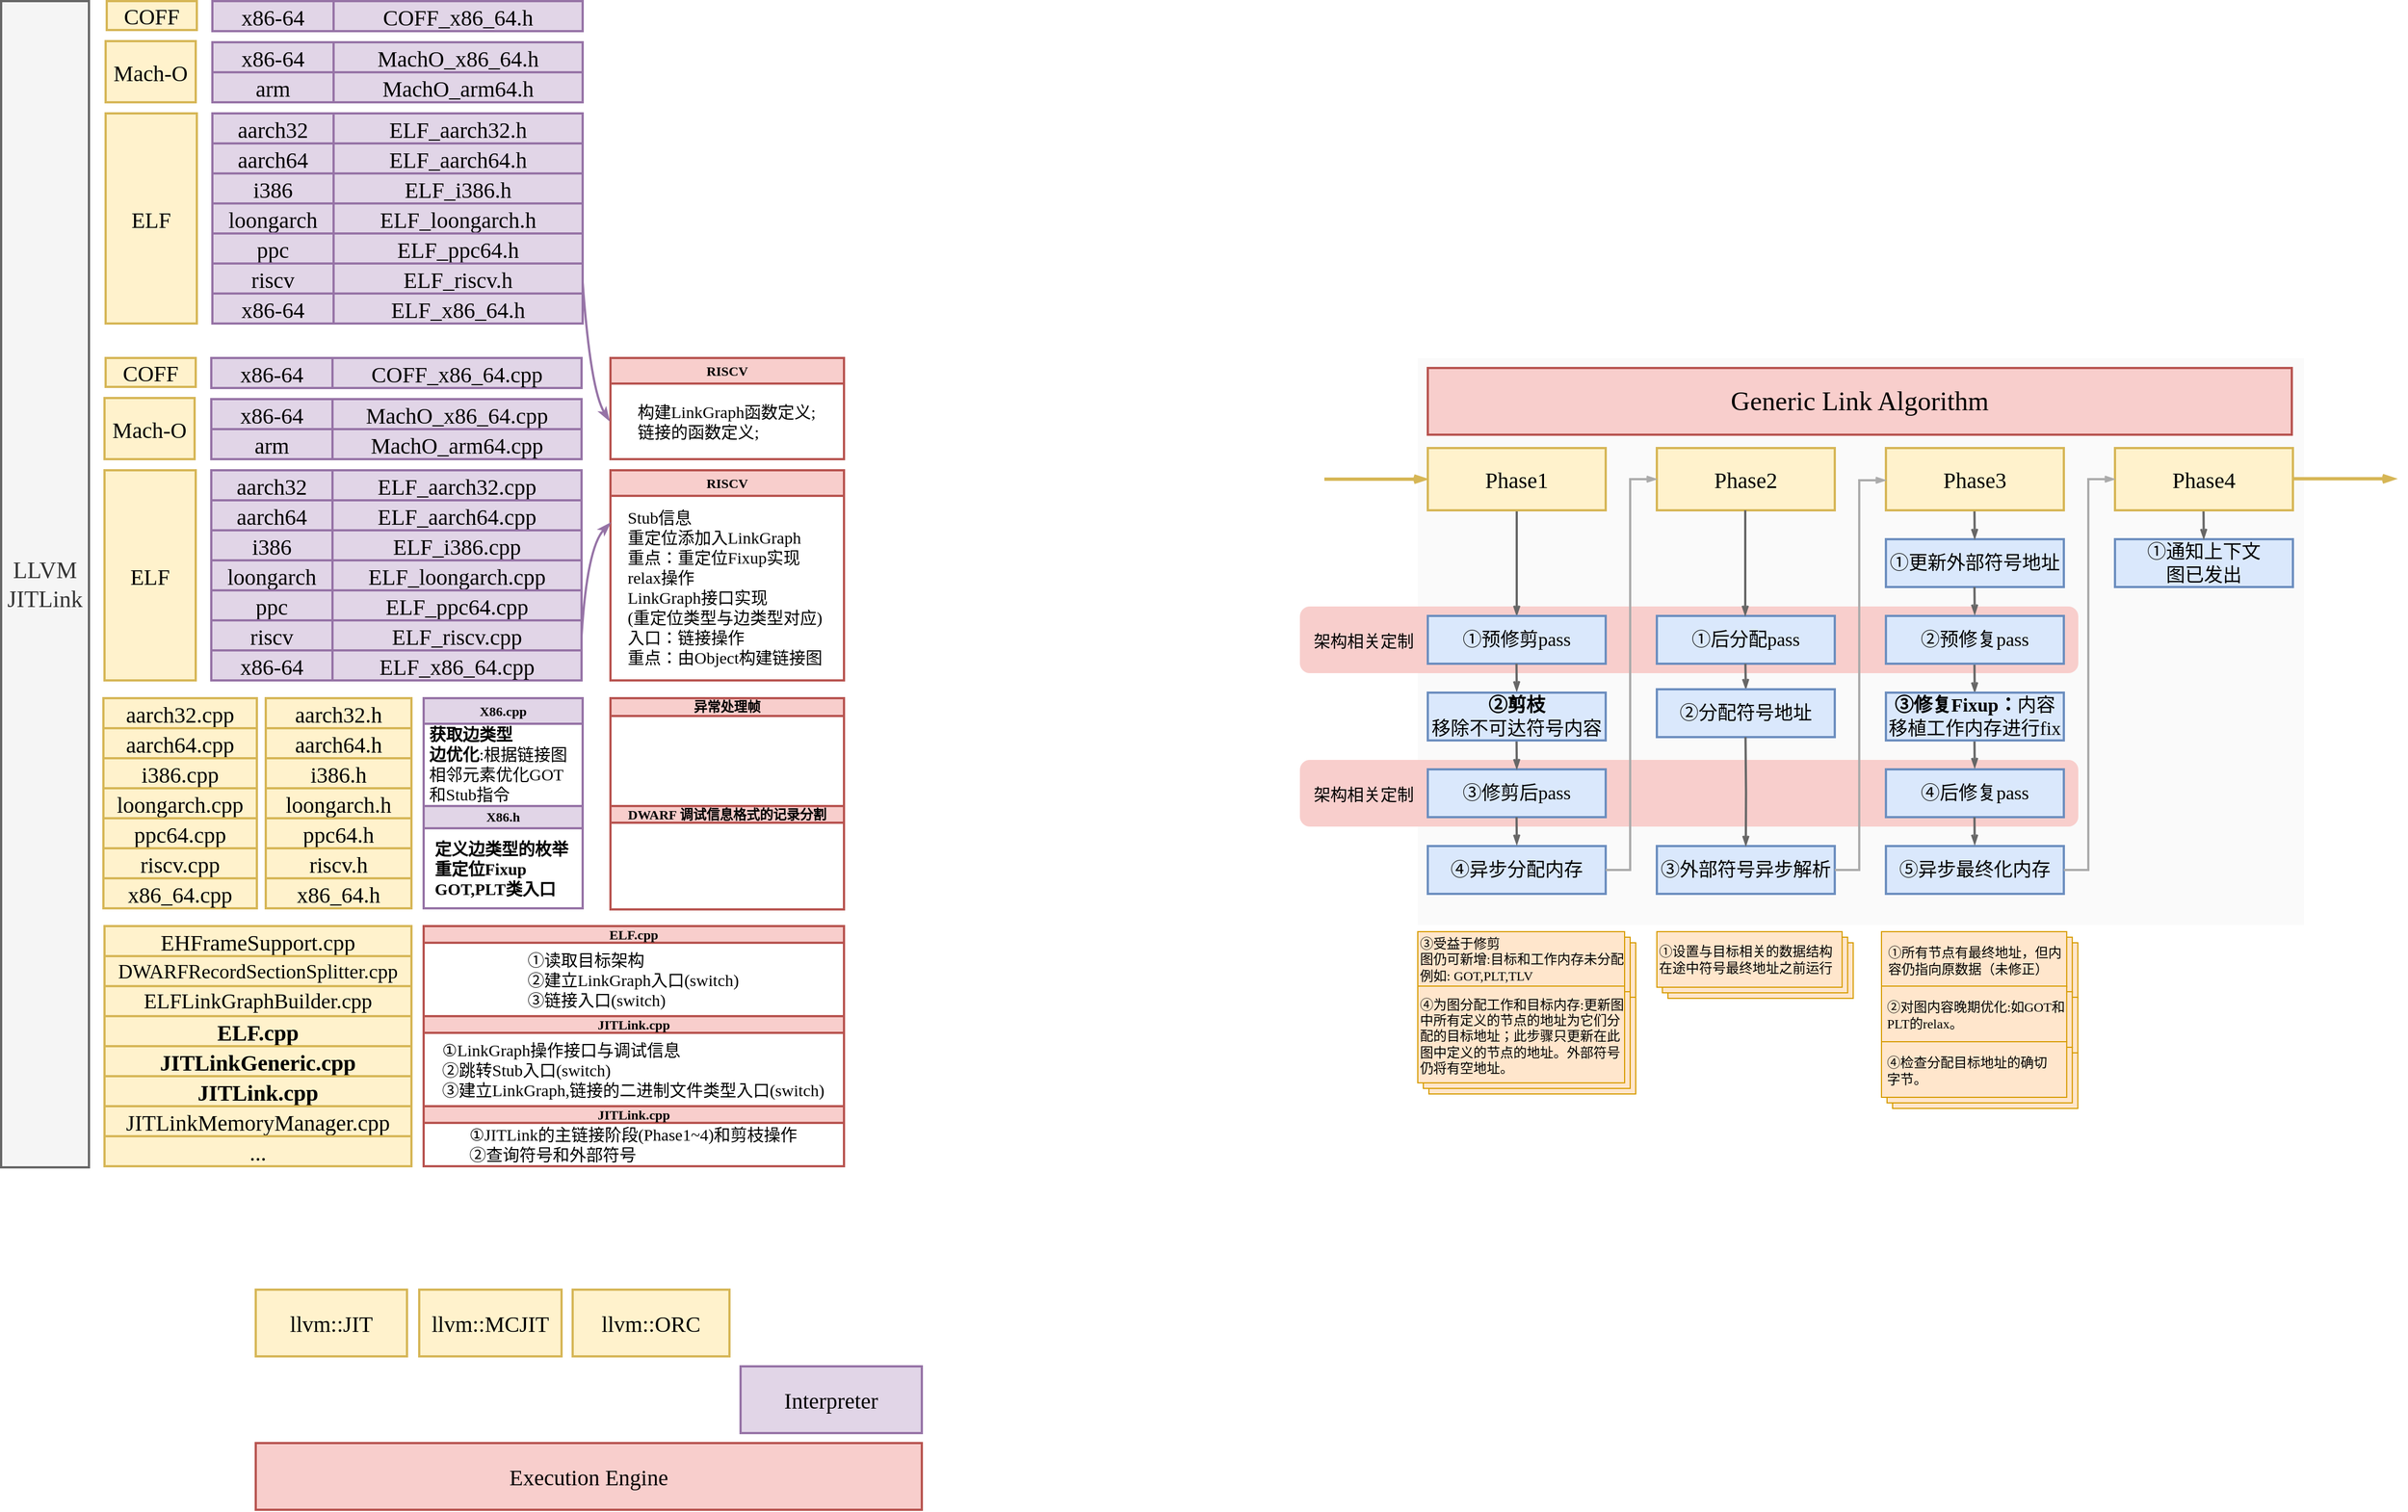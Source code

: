 <mxfile version="22.0.3" type="device">
  <diagram name="第 1 页" id="TAsecxLYuVWEs4iL099d">
    <mxGraphModel dx="3043" dy="2259" grid="0" gridSize="10" guides="1" tooltips="1" connect="1" arrows="1" fold="1" page="0" pageScale="1" pageWidth="827" pageHeight="1169" math="0" shadow="0">
      <root>
        <mxCell id="0" />
        <mxCell id="1" parent="0" />
        <mxCell id="XWInlK-rsa3N5-CSSBgF-51" value="" style="rounded=0;whiteSpace=wrap;html=1;fillColor=#fafafa;fontColor=#333333;strokeColor=none;" vertex="1" parent="1">
          <mxGeometry x="829" y="-253" width="797" height="510" as="geometry" />
        </mxCell>
        <mxCell id="XWInlK-rsa3N5-CSSBgF-46" value="" style="rounded=1;whiteSpace=wrap;html=1;fillColor=#f8cecc;strokeColor=none;" vertex="1" parent="1">
          <mxGeometry x="723" y="108.5" width="700" height="60" as="geometry" />
        </mxCell>
        <mxCell id="XWInlK-rsa3N5-CSSBgF-45" value="" style="rounded=1;whiteSpace=wrap;html=1;fillColor=#f8cecc;strokeColor=none;" vertex="1" parent="1">
          <mxGeometry x="723" y="-29.5" width="700" height="60" as="geometry" />
        </mxCell>
        <mxCell id="LN5xQYH5PHp0VQhUfXdN-1" value="&lt;font style=&quot;font-size: 20px;&quot;&gt;Execution Engine&lt;/font&gt;" style="rounded=0;whiteSpace=wrap;html=1;fillColor=#f8cecc;strokeColor=#b85450;strokeWidth=2;fontFamily=Georgia,简宋;" parent="1" vertex="1">
          <mxGeometry x="-216" y="723" width="599" height="60" as="geometry" />
        </mxCell>
        <mxCell id="LN5xQYH5PHp0VQhUfXdN-4" value="&lt;font style=&quot;font-size: 20px;&quot;&gt;ELF_aarch32.cpp&lt;/font&gt;" style="rounded=0;whiteSpace=wrap;html=1;fillColor=#e1d5e7;strokeColor=#9673a6;strokeWidth=2;fontFamily=Georgia,简宋;" parent="1" vertex="1">
          <mxGeometry x="-147" y="-152" width="224" height="27" as="geometry" />
        </mxCell>
        <mxCell id="LN5xQYH5PHp0VQhUfXdN-5" value="&lt;font style=&quot;font-size: 20px;&quot;&gt;Interpreter&lt;/font&gt;" style="rounded=0;whiteSpace=wrap;html=1;fillColor=#e1d5e7;strokeColor=#9673a6;strokeWidth=2;fontFamily=Georgia,简宋;" parent="1" vertex="1">
          <mxGeometry x="220" y="654" width="163" height="60" as="geometry" />
        </mxCell>
        <mxCell id="LN5xQYH5PHp0VQhUfXdN-6" value="&lt;font style=&quot;font-size: 20px;&quot;&gt;llvm::JIT&lt;/font&gt;" style="rounded=0;whiteSpace=wrap;html=1;fillColor=#fff2cc;strokeColor=#d6b656;strokeWidth=2;fontFamily=Georgia,简宋;" parent="1" vertex="1">
          <mxGeometry x="-216" y="585" width="136" height="60" as="geometry" />
        </mxCell>
        <mxCell id="LN5xQYH5PHp0VQhUfXdN-7" value="&lt;font style=&quot;font-size: 20px;&quot;&gt;llvm::MCJIT&lt;/font&gt;" style="rounded=0;whiteSpace=wrap;html=1;fillColor=#fff2cc;strokeColor=#d6b656;strokeWidth=2;fontFamily=Georgia,简宋;" parent="1" vertex="1">
          <mxGeometry x="-69" y="585" width="128" height="60" as="geometry" />
        </mxCell>
        <mxCell id="LN5xQYH5PHp0VQhUfXdN-8" value="&lt;font style=&quot;font-size: 20px;&quot;&gt;llvm::ORC&lt;/font&gt;" style="rounded=0;whiteSpace=wrap;html=1;fillColor=#fff2cc;strokeColor=#d6b656;strokeWidth=2;fontFamily=Georgia,简宋;" parent="1" vertex="1">
          <mxGeometry x="69" y="585" width="141" height="60" as="geometry" />
        </mxCell>
        <mxCell id="LN5xQYH5PHp0VQhUfXdN-11" value="&lt;font style=&quot;font-size: 21px;&quot;&gt;LLVM JITLink&lt;br style=&quot;font-size: 21px;&quot;&gt;&lt;/font&gt;" style="rounded=0;whiteSpace=wrap;html=1;fillColor=#f5f5f5;strokeColor=#666666;strokeWidth=2;fontColor=#333333;fontSize=21;horizontal=1;fontFamily=Georgia,简宋;" parent="1" vertex="1">
          <mxGeometry x="-445" y="-574" width="79" height="1049" as="geometry" />
        </mxCell>
        <mxCell id="LN5xQYH5PHp0VQhUfXdN-13" value="&lt;font style=&quot;font-size: 20px;&quot;&gt;COFF&lt;/font&gt;" style="rounded=0;whiteSpace=wrap;html=1;fillColor=#fff2cc;strokeColor=#d6b656;strokeWidth=2;fontFamily=Georgia,简宋;" parent="1" vertex="1">
          <mxGeometry x="-351" y="-253" width="81" height="26" as="geometry" />
        </mxCell>
        <mxCell id="LN5xQYH5PHp0VQhUfXdN-14" value="&lt;font style=&quot;font-size: 20px;&quot;&gt;Mach-O&lt;/font&gt;" style="rounded=0;whiteSpace=wrap;html=1;fillColor=#fff2cc;strokeColor=#d6b656;strokeWidth=2;fontFamily=Georgia,简宋;" parent="1" vertex="1">
          <mxGeometry x="-352" y="-217" width="81" height="55" as="geometry" />
        </mxCell>
        <mxCell id="LN5xQYH5PHp0VQhUfXdN-15" value="&lt;font style=&quot;font-size: 20px;&quot;&gt;ELF&lt;/font&gt;" style="rounded=0;whiteSpace=wrap;html=1;fillColor=#fff2cc;strokeColor=#d6b656;strokeWidth=2;fontFamily=Georgia,简宋;" parent="1" vertex="1">
          <mxGeometry x="-352" y="-152" width="82" height="189" as="geometry" />
        </mxCell>
        <mxCell id="LN5xQYH5PHp0VQhUfXdN-16" value="&lt;font style=&quot;font-size: 20px;&quot;&gt;aarch32&lt;/font&gt;" style="rounded=0;whiteSpace=wrap;html=1;fillColor=#e1d5e7;strokeColor=#9673a6;strokeWidth=2;fontFamily=Georgia,简宋;" parent="1" vertex="1">
          <mxGeometry x="-256" y="-152" width="109" height="27" as="geometry" />
        </mxCell>
        <mxCell id="LN5xQYH5PHp0VQhUfXdN-17" value="&lt;font style=&quot;font-size: 20px;&quot;&gt;aarch64&lt;/font&gt;" style="rounded=0;whiteSpace=wrap;html=1;fillColor=#e1d5e7;strokeColor=#9673a6;strokeWidth=2;fontFamily=Georgia,简宋;" parent="1" vertex="1">
          <mxGeometry x="-256" y="-125" width="109" height="27" as="geometry" />
        </mxCell>
        <mxCell id="LN5xQYH5PHp0VQhUfXdN-18" value="&lt;font style=&quot;font-size: 20px;&quot;&gt;i386&lt;/font&gt;" style="rounded=0;whiteSpace=wrap;html=1;fillColor=#e1d5e7;strokeColor=#9673a6;strokeWidth=2;fontFamily=Georgia,简宋;" parent="1" vertex="1">
          <mxGeometry x="-256" y="-98" width="109" height="27" as="geometry" />
        </mxCell>
        <mxCell id="LN5xQYH5PHp0VQhUfXdN-19" value="&lt;font style=&quot;font-size: 20px;&quot;&gt;loongarch&lt;/font&gt;" style="rounded=0;whiteSpace=wrap;html=1;fillColor=#e1d5e7;strokeColor=#9673a6;strokeWidth=2;fontFamily=Georgia,简宋;" parent="1" vertex="1">
          <mxGeometry x="-256" y="-71" width="109" height="27" as="geometry" />
        </mxCell>
        <mxCell id="LN5xQYH5PHp0VQhUfXdN-20" value="&lt;font style=&quot;font-size: 20px;&quot;&gt;ppc&lt;/font&gt;" style="rounded=0;whiteSpace=wrap;html=1;fillColor=#e1d5e7;strokeColor=#9673a6;strokeWidth=2;fontFamily=Georgia,简宋;" parent="1" vertex="1">
          <mxGeometry x="-256" y="-44" width="109" height="27" as="geometry" />
        </mxCell>
        <mxCell id="LN5xQYH5PHp0VQhUfXdN-21" value="&lt;font style=&quot;font-size: 20px;&quot;&gt;riscv&lt;/font&gt;" style="rounded=0;whiteSpace=wrap;html=1;fillColor=#e1d5e7;strokeColor=#9673a6;strokeWidth=2;fontFamily=Georgia,简宋;" parent="1" vertex="1">
          <mxGeometry x="-256" y="-17" width="109" height="27" as="geometry" />
        </mxCell>
        <mxCell id="LN5xQYH5PHp0VQhUfXdN-22" value="&lt;font style=&quot;font-size: 20px;&quot;&gt;x86-64&lt;/font&gt;" style="rounded=0;whiteSpace=wrap;html=1;fillColor=#e1d5e7;strokeColor=#9673a6;strokeWidth=2;fontFamily=Georgia,简宋;" parent="1" vertex="1">
          <mxGeometry x="-256" y="10" width="109" height="27" as="geometry" />
        </mxCell>
        <mxCell id="LN5xQYH5PHp0VQhUfXdN-24" value="&lt;font style=&quot;font-size: 20px;&quot;&gt;x86-64&lt;/font&gt;" style="rounded=0;whiteSpace=wrap;html=1;fillColor=#e1d5e7;strokeColor=#9673a6;strokeWidth=2;fontFamily=Georgia,简宋;" parent="1" vertex="1">
          <mxGeometry x="-256" y="-253" width="109" height="27" as="geometry" />
        </mxCell>
        <mxCell id="LN5xQYH5PHp0VQhUfXdN-25" value="&lt;font style=&quot;font-size: 20px;&quot;&gt;x86-64&lt;/font&gt;" style="rounded=0;whiteSpace=wrap;html=1;fillColor=#e1d5e7;strokeColor=#9673a6;strokeWidth=2;fontFamily=Georgia,简宋;" parent="1" vertex="1">
          <mxGeometry x="-256" y="-216" width="109" height="27" as="geometry" />
        </mxCell>
        <mxCell id="LN5xQYH5PHp0VQhUfXdN-26" value="&lt;font style=&quot;font-size: 20px;&quot;&gt;arm&lt;/font&gt;" style="rounded=0;whiteSpace=wrap;html=1;fillColor=#e1d5e7;strokeColor=#9673a6;strokeWidth=2;fontFamily=Georgia,简宋;" parent="1" vertex="1">
          <mxGeometry x="-256" y="-189" width="109" height="27" as="geometry" />
        </mxCell>
        <mxCell id="LN5xQYH5PHp0VQhUfXdN-27" value="&lt;font style=&quot;font-size: 20px;&quot;&gt;ELF_aarch64.cpp&lt;/font&gt;" style="rounded=0;whiteSpace=wrap;html=1;fillColor=#e1d5e7;strokeColor=#9673a6;strokeWidth=2;fontFamily=Georgia,简宋;" parent="1" vertex="1">
          <mxGeometry x="-147" y="-125" width="224" height="27" as="geometry" />
        </mxCell>
        <mxCell id="LN5xQYH5PHp0VQhUfXdN-28" value="&lt;font style=&quot;font-size: 20px;&quot;&gt;ELF_i386.cpp&lt;/font&gt;" style="rounded=0;whiteSpace=wrap;html=1;fillColor=#e1d5e7;strokeColor=#9673a6;strokeWidth=2;fontFamily=Georgia,简宋;" parent="1" vertex="1">
          <mxGeometry x="-147" y="-98" width="224" height="27" as="geometry" />
        </mxCell>
        <mxCell id="LN5xQYH5PHp0VQhUfXdN-29" value="&lt;font style=&quot;font-size: 20px;&quot;&gt;ELF_loongarch.cpp&lt;/font&gt;" style="rounded=0;whiteSpace=wrap;html=1;fillColor=#e1d5e7;strokeColor=#9673a6;strokeWidth=2;fontFamily=Georgia,简宋;" parent="1" vertex="1">
          <mxGeometry x="-147" y="-71" width="224" height="27" as="geometry" />
        </mxCell>
        <mxCell id="LN5xQYH5PHp0VQhUfXdN-30" value="&lt;font style=&quot;font-size: 20px;&quot;&gt;ELF_ppc64.cpp&lt;/font&gt;" style="rounded=0;whiteSpace=wrap;html=1;fillColor=#e1d5e7;strokeColor=#9673a6;strokeWidth=2;fontFamily=Georgia,简宋;" parent="1" vertex="1">
          <mxGeometry x="-147" y="-44" width="224" height="27" as="geometry" />
        </mxCell>
        <mxCell id="LN5xQYH5PHp0VQhUfXdN-31" value="&lt;font style=&quot;font-size: 20px;&quot;&gt;ELF_riscv.cpp&lt;/font&gt;" style="rounded=0;whiteSpace=wrap;html=1;fillColor=#e1d5e7;strokeColor=#9673a6;strokeWidth=2;fontFamily=Georgia,简宋;" parent="1" vertex="1">
          <mxGeometry x="-147" y="-17" width="224" height="27" as="geometry" />
        </mxCell>
        <mxCell id="LN5xQYH5PHp0VQhUfXdN-32" value="&lt;font style=&quot;font-size: 20px;&quot;&gt;ELF_x86_64.cpp&lt;/font&gt;" style="rounded=0;whiteSpace=wrap;html=1;fillColor=#e1d5e7;strokeColor=#9673a6;strokeWidth=2;fontFamily=Georgia,简宋;" parent="1" vertex="1">
          <mxGeometry x="-147" y="10" width="224" height="27" as="geometry" />
        </mxCell>
        <mxCell id="LN5xQYH5PHp0VQhUfXdN-38" value="RISCV" style="swimlane;whiteSpace=wrap;html=1;strokeWidth=2;fillColor=#f8cecc;strokeColor=#b85450;fontFamily=Georgia,简宋;" parent="1" vertex="1">
          <mxGeometry x="103" y="-152" width="210" height="189" as="geometry" />
        </mxCell>
        <mxCell id="LN5xQYH5PHp0VQhUfXdN-41" value="&lt;div style=&quot;text-align: left; font-size: 15px;&quot;&gt;&lt;span style=&quot;background-color: initial;&quot;&gt;&lt;font style=&quot;font-size: 15px;&quot;&gt;Stub信息&lt;/font&gt;&lt;/span&gt;&lt;/div&gt;&lt;div style=&quot;text-align: left; font-size: 15px;&quot;&gt;&lt;span style=&quot;background-color: initial;&quot;&gt;&lt;font style=&quot;font-size: 15px;&quot;&gt;重定位添加入LinkGraph&lt;/font&gt;&lt;/span&gt;&lt;/div&gt;&lt;div style=&quot;text-align: left; font-size: 15px;&quot;&gt;&lt;span style=&quot;background-color: initial;&quot;&gt;&lt;font style=&quot;font-size: 15px;&quot;&gt;重点：重定位Fixup实现&lt;/font&gt;&lt;/span&gt;&lt;/div&gt;&lt;div style=&quot;text-align: left; font-size: 15px;&quot;&gt;&lt;span style=&quot;background-color: initial;&quot;&gt;&lt;font style=&quot;font-size: 15px;&quot;&gt;relax操作&lt;/font&gt;&lt;/span&gt;&lt;/div&gt;&lt;div style=&quot;text-align: left; font-size: 15px;&quot;&gt;&lt;span style=&quot;background-color: initial;&quot;&gt;&lt;font style=&quot;font-size: 15px;&quot;&gt;LinkGraph接口实现&lt;/font&gt;&lt;/span&gt;&lt;/div&gt;&lt;div style=&quot;text-align: left; font-size: 15px;&quot;&gt;&lt;span style=&quot;background-color: initial;&quot;&gt;&lt;font style=&quot;font-size: 15px;&quot;&gt;(重定位类型与边类型对应)&lt;/font&gt;&lt;/span&gt;&lt;/div&gt;&lt;div style=&quot;text-align: left; font-size: 15px;&quot;&gt;&lt;span style=&quot;background-color: initial;&quot;&gt;&lt;font style=&quot;font-size: 15px;&quot;&gt;入口：链接操作&lt;/font&gt;&lt;/span&gt;&lt;/div&gt;&lt;div style=&quot;text-align: left; font-size: 15px;&quot;&gt;&lt;span style=&quot;background-color: initial;&quot;&gt;&lt;font style=&quot;font-size: 15px;&quot;&gt;重点：由Object构建链接图&lt;/font&gt;&lt;/span&gt;&lt;/div&gt;" style="rounded=0;whiteSpace=wrap;html=1;fillColor=none;strokeColor=none;strokeWidth=2;fontFamily=Georgia,简宋;" parent="LN5xQYH5PHp0VQhUfXdN-38" vertex="1">
          <mxGeometry x="-4" y="23" width="214" height="163" as="geometry" />
        </mxCell>
        <mxCell id="LN5xQYH5PHp0VQhUfXdN-39" value="" style="curved=1;endArrow=classicThin;html=1;rounded=0;entryX=0;entryY=0.25;entryDx=0;entryDy=0;strokeWidth=2;endFill=1;fillColor=#e1d5e7;strokeColor=#9673a6;fontFamily=Georgia,简宋;" parent="1" target="LN5xQYH5PHp0VQhUfXdN-38" edge="1">
          <mxGeometry width="50" height="50" relative="1" as="geometry">
            <mxPoint x="77" y="-3" as="sourcePoint" />
            <mxPoint x="127" y="-53" as="targetPoint" />
            <Array as="points">
              <mxPoint x="82" y="-83" />
            </Array>
          </mxGeometry>
        </mxCell>
        <mxCell id="LN5xQYH5PHp0VQhUfXdN-43" value="&lt;font&gt;&lt;span style=&quot;font-size: 20px;&quot;&gt;aarch32.cpp&lt;/span&gt;&lt;/font&gt;" style="rounded=0;whiteSpace=wrap;html=1;fillColor=#fff2cc;strokeColor=#d6b656;strokeWidth=2;fontFamily=Georgia,简宋;" parent="1" vertex="1">
          <mxGeometry x="-353" y="53" width="138" height="27" as="geometry" />
        </mxCell>
        <mxCell id="LN5xQYH5PHp0VQhUfXdN-44" value="&lt;font&gt;&lt;span style=&quot;font-size: 20px;&quot;&gt;aarch64.cpp&lt;/span&gt;&lt;/font&gt;" style="rounded=0;whiteSpace=wrap;html=1;fillColor=#fff2cc;strokeColor=#d6b656;strokeWidth=2;fontFamily=Georgia,简宋;" parent="1" vertex="1">
          <mxGeometry x="-353" y="80" width="138" height="27" as="geometry" />
        </mxCell>
        <mxCell id="LN5xQYH5PHp0VQhUfXdN-45" value="&lt;font&gt;&lt;span style=&quot;font-size: 20px;&quot;&gt;i386.cpp&lt;/span&gt;&lt;/font&gt;" style="rounded=0;whiteSpace=wrap;html=1;fillColor=#fff2cc;strokeColor=#d6b656;strokeWidth=2;fontFamily=Georgia,简宋;" parent="1" vertex="1">
          <mxGeometry x="-353" y="107" width="138" height="27" as="geometry" />
        </mxCell>
        <mxCell id="LN5xQYH5PHp0VQhUfXdN-46" value="&lt;font&gt;&lt;span style=&quot;font-size: 20px;&quot;&gt;loongarch.cpp&lt;/span&gt;&lt;/font&gt;" style="rounded=0;whiteSpace=wrap;html=1;fillColor=#fff2cc;strokeColor=#d6b656;strokeWidth=2;fontFamily=Georgia,简宋;" parent="1" vertex="1">
          <mxGeometry x="-353" y="134" width="138" height="27" as="geometry" />
        </mxCell>
        <mxCell id="LN5xQYH5PHp0VQhUfXdN-47" value="&lt;font&gt;&lt;span style=&quot;font-size: 20px;&quot;&gt;ppc64.cpp&lt;/span&gt;&lt;/font&gt;" style="rounded=0;whiteSpace=wrap;html=1;fillColor=#fff2cc;strokeColor=#d6b656;strokeWidth=2;fontFamily=Georgia,简宋;" parent="1" vertex="1">
          <mxGeometry x="-353" y="161" width="138" height="27" as="geometry" />
        </mxCell>
        <mxCell id="LN5xQYH5PHp0VQhUfXdN-48" value="&lt;font&gt;&lt;span style=&quot;font-size: 20px;&quot;&gt;riscv.cpp&lt;/span&gt;&lt;/font&gt;" style="rounded=0;whiteSpace=wrap;html=1;fillColor=#fff2cc;strokeColor=#d6b656;strokeWidth=2;fontFamily=Georgia,简宋;" parent="1" vertex="1">
          <mxGeometry x="-353" y="188" width="138" height="27" as="geometry" />
        </mxCell>
        <mxCell id="LN5xQYH5PHp0VQhUfXdN-49" value="&lt;font&gt;&lt;span style=&quot;font-size: 20px;&quot;&gt;x86_64.cpp&lt;/span&gt;&lt;/font&gt;" style="rounded=0;whiteSpace=wrap;html=1;fillColor=#fff2cc;strokeColor=#d6b656;strokeWidth=2;fontFamily=Georgia,简宋;" parent="1" vertex="1">
          <mxGeometry x="-353" y="215" width="138" height="27" as="geometry" />
        </mxCell>
        <mxCell id="LN5xQYH5PHp0VQhUfXdN-51" value="X86.cpp" style="swimlane;whiteSpace=wrap;html=1;strokeWidth=2;fillColor=#e1d5e7;strokeColor=#9673a6;fontFamily=Georgia,简宋;" parent="1" vertex="1">
          <mxGeometry x="-65" y="53" width="143" height="97" as="geometry" />
        </mxCell>
        <mxCell id="LN5xQYH5PHp0VQhUfXdN-52" value="&lt;div style=&quot;text-align: left; font-size: 15px;&quot;&gt;&lt;font&gt;&lt;b&gt;获取边类型&lt;/b&gt;&lt;/font&gt;&lt;/div&gt;&lt;div style=&quot;text-align: left; font-size: 15px;&quot;&gt;&lt;font&gt;&lt;b&gt;边优化&lt;/b&gt;:根据链接图相邻元素优化GOT和Stub指令&lt;br&gt;&lt;/font&gt;&lt;/div&gt;" style="rounded=0;whiteSpace=wrap;html=1;fillColor=none;strokeColor=none;strokeWidth=2;fontFamily=Georgia,简宋;" parent="LN5xQYH5PHp0VQhUfXdN-51" vertex="1">
          <mxGeometry x="4" y="23" width="136" height="72" as="geometry" />
        </mxCell>
        <mxCell id="LN5xQYH5PHp0VQhUfXdN-54" value="&lt;font&gt;&lt;span style=&quot;font-size: 20px;&quot;&gt;EHFrameSupport.cpp&lt;/span&gt;&lt;/font&gt;" style="rounded=0;whiteSpace=wrap;html=1;fillColor=#fff2cc;strokeColor=#d6b656;strokeWidth=2;fontFamily=Georgia,简宋;" parent="1" vertex="1">
          <mxGeometry x="-352" y="258" width="276" height="27" as="geometry" />
        </mxCell>
        <mxCell id="LN5xQYH5PHp0VQhUfXdN-57" value="&lt;font style=&quot;font-size: 18px;&quot;&gt;DWARFRecordSectionSplitter.cpp&lt;/font&gt;" style="rounded=0;whiteSpace=wrap;html=1;fillColor=#fff2cc;strokeColor=#d6b656;strokeWidth=2;fontFamily=Georgia,简宋;" parent="1" vertex="1">
          <mxGeometry x="-352" y="285" width="276" height="27" as="geometry" />
        </mxCell>
        <mxCell id="LN5xQYH5PHp0VQhUfXdN-58" value="&lt;font style=&quot;font-size: 19px;&quot;&gt;ELFLinkGraphBuilder.cpp&lt;/font&gt;" style="rounded=0;whiteSpace=wrap;html=1;fillColor=#fff2cc;strokeColor=#d6b656;strokeWidth=2;fontFamily=Georgia,简宋;" parent="1" vertex="1">
          <mxGeometry x="-352" y="312" width="276" height="27" as="geometry" />
        </mxCell>
        <mxCell id="LN5xQYH5PHp0VQhUfXdN-59" value="&lt;font&gt;&lt;span style=&quot;font-size: 20px;&quot;&gt;ELF.cpp&lt;/span&gt;&lt;/font&gt;" style="rounded=0;whiteSpace=wrap;html=1;fillColor=#fff2cc;strokeColor=#d6b656;strokeWidth=2;fontStyle=1;fontFamily=Georgia,简宋;" parent="1" vertex="1">
          <mxGeometry x="-352" y="339" width="276" height="27" as="geometry" />
        </mxCell>
        <mxCell id="LN5xQYH5PHp0VQhUfXdN-60" value="&lt;font&gt;&lt;span style=&quot;font-size: 20px;&quot;&gt;JITLinkGeneric.cpp&lt;/span&gt;&lt;/font&gt;" style="rounded=0;whiteSpace=wrap;html=1;fillColor=#fff2cc;strokeColor=#d6b656;strokeWidth=2;fontStyle=1;fontFamily=Georgia,简宋;" parent="1" vertex="1">
          <mxGeometry x="-352" y="366" width="276" height="27" as="geometry" />
        </mxCell>
        <mxCell id="LN5xQYH5PHp0VQhUfXdN-61" value="&lt;font&gt;&lt;span style=&quot;font-size: 20px;&quot;&gt;JITLink.cpp&lt;/span&gt;&lt;/font&gt;" style="rounded=0;whiteSpace=wrap;html=1;fillColor=#fff2cc;strokeColor=#d6b656;strokeWidth=2;fontStyle=1;fontFamily=Georgia,简宋;" parent="1" vertex="1">
          <mxGeometry x="-352" y="393" width="276" height="27" as="geometry" />
        </mxCell>
        <mxCell id="LN5xQYH5PHp0VQhUfXdN-62" value="&lt;font style=&quot;font-size: 20px;&quot;&gt;JITLinkMemoryManager.cpp&lt;/font&gt;" style="rounded=0;whiteSpace=wrap;html=1;fillColor=#fff2cc;strokeColor=#d6b656;strokeWidth=2;fontFamily=Georgia,简宋;" parent="1" vertex="1">
          <mxGeometry x="-352" y="420" width="276" height="27" as="geometry" />
        </mxCell>
        <mxCell id="LN5xQYH5PHp0VQhUfXdN-65" value="&lt;font&gt;&lt;span style=&quot;font-size: 20px;&quot;&gt;...&lt;/span&gt;&lt;/font&gt;" style="rounded=0;whiteSpace=wrap;html=1;fillColor=#fff2cc;strokeColor=#d6b656;strokeWidth=2;fontFamily=Georgia,简宋;" parent="1" vertex="1">
          <mxGeometry x="-352" y="447" width="276" height="27" as="geometry" />
        </mxCell>
        <mxCell id="LN5xQYH5PHp0VQhUfXdN-68" value="异常处理帧" style="swimlane;whiteSpace=wrap;html=1;strokeWidth=2;fillColor=#f8cecc;strokeColor=#b85450;startSize=16;fontFamily=Georgia,简宋;" parent="1" vertex="1">
          <mxGeometry x="103" y="53" width="210" height="97" as="geometry" />
        </mxCell>
        <mxCell id="LN5xQYH5PHp0VQhUfXdN-69" value="&lt;div style=&quot;text-align: left; font-size: 15px;&quot;&gt;&lt;br&gt;&lt;/div&gt;" style="rounded=0;whiteSpace=wrap;html=1;fillColor=none;strokeColor=none;strokeWidth=2;fontFamily=Georgia,简宋;" parent="LN5xQYH5PHp0VQhUfXdN-68" vertex="1">
          <mxGeometry y="23" width="210" height="66" as="geometry" />
        </mxCell>
        <mxCell id="LN5xQYH5PHp0VQhUfXdN-72" value="DWARF 调试信息格式的记录分割" style="swimlane;whiteSpace=wrap;html=1;strokeWidth=2;fillColor=#f8cecc;strokeColor=#b85450;startSize=15;fontFamily=Georgia,简宋;" parent="1" vertex="1">
          <mxGeometry x="103" y="150" width="210" height="93" as="geometry" />
        </mxCell>
        <mxCell id="LN5xQYH5PHp0VQhUfXdN-73" value="&lt;div style=&quot;text-align: left; font-size: 15px;&quot;&gt;&lt;br&gt;&lt;/div&gt;" style="rounded=0;whiteSpace=wrap;html=1;fillColor=none;strokeColor=none;strokeWidth=2;fontFamily=Georgia,简宋;" parent="LN5xQYH5PHp0VQhUfXdN-72" vertex="1">
          <mxGeometry y="15.5" width="210" height="76.5" as="geometry" />
        </mxCell>
        <mxCell id="LN5xQYH5PHp0VQhUfXdN-74" value="&lt;font style=&quot;font-size: 20px;&quot;&gt;COFF_x86_64.cpp&lt;/font&gt;" style="rounded=0;whiteSpace=wrap;html=1;fillColor=#e1d5e7;strokeColor=#9673a6;strokeWidth=2;fontFamily=Georgia,简宋;" parent="1" vertex="1">
          <mxGeometry x="-147" y="-253" width="224" height="27" as="geometry" />
        </mxCell>
        <mxCell id="LN5xQYH5PHp0VQhUfXdN-75" value="&lt;font style=&quot;font-size: 20px;&quot;&gt;MachO_x86_64.cpp&lt;/font&gt;" style="rounded=0;whiteSpace=wrap;html=1;fillColor=#e1d5e7;strokeColor=#9673a6;strokeWidth=2;fontFamily=Georgia,简宋;" parent="1" vertex="1">
          <mxGeometry x="-147" y="-216" width="224" height="27" as="geometry" />
        </mxCell>
        <mxCell id="LN5xQYH5PHp0VQhUfXdN-76" value="&lt;font style=&quot;font-size: 20px;&quot;&gt;MachO_arm64.cpp&lt;/font&gt;" style="rounded=0;whiteSpace=wrap;html=1;fillColor=#e1d5e7;strokeColor=#9673a6;strokeWidth=2;fontFamily=Georgia,简宋;" parent="1" vertex="1">
          <mxGeometry x="-147" y="-189" width="224" height="27" as="geometry" />
        </mxCell>
        <mxCell id="LN5xQYH5PHp0VQhUfXdN-81" value="&lt;font style=&quot;font-size: 20px;&quot;&gt;ELF_aarch32.h&lt;/font&gt;" style="rounded=0;whiteSpace=wrap;html=1;fillColor=#e1d5e7;strokeColor=#9673a6;strokeWidth=2;fontFamily=Georgia,简宋;" parent="1" vertex="1">
          <mxGeometry x="-146" y="-473" width="224" height="27" as="geometry" />
        </mxCell>
        <mxCell id="LN5xQYH5PHp0VQhUfXdN-82" value="&lt;font style=&quot;font-size: 20px;&quot;&gt;COFF&lt;/font&gt;" style="rounded=0;whiteSpace=wrap;html=1;fillColor=#fff2cc;strokeColor=#d6b656;strokeWidth=2;fontFamily=Georgia,简宋;" parent="1" vertex="1">
          <mxGeometry x="-350" y="-574" width="81" height="26" as="geometry" />
        </mxCell>
        <mxCell id="LN5xQYH5PHp0VQhUfXdN-83" value="&lt;font style=&quot;font-size: 20px;&quot;&gt;Mach-O&lt;/font&gt;" style="rounded=0;whiteSpace=wrap;html=1;fillColor=#fff2cc;strokeColor=#d6b656;strokeWidth=2;fontFamily=Georgia,简宋;" parent="1" vertex="1">
          <mxGeometry x="-351" y="-538" width="81" height="55" as="geometry" />
        </mxCell>
        <mxCell id="LN5xQYH5PHp0VQhUfXdN-84" value="&lt;font style=&quot;font-size: 20px;&quot;&gt;ELF&lt;/font&gt;" style="rounded=0;whiteSpace=wrap;html=1;fillColor=#fff2cc;strokeColor=#d6b656;strokeWidth=2;fontFamily=Georgia,简宋;" parent="1" vertex="1">
          <mxGeometry x="-351" y="-473" width="82" height="189" as="geometry" />
        </mxCell>
        <mxCell id="LN5xQYH5PHp0VQhUfXdN-85" value="&lt;font style=&quot;font-size: 20px;&quot;&gt;aarch32&lt;/font&gt;" style="rounded=0;whiteSpace=wrap;html=1;fillColor=#e1d5e7;strokeColor=#9673a6;strokeWidth=2;fontFamily=Georgia,简宋;" parent="1" vertex="1">
          <mxGeometry x="-255" y="-473" width="109" height="27" as="geometry" />
        </mxCell>
        <mxCell id="LN5xQYH5PHp0VQhUfXdN-86" value="&lt;font style=&quot;font-size: 20px;&quot;&gt;aarch64&lt;/font&gt;" style="rounded=0;whiteSpace=wrap;html=1;fillColor=#e1d5e7;strokeColor=#9673a6;strokeWidth=2;fontFamily=Georgia,简宋;" parent="1" vertex="1">
          <mxGeometry x="-255" y="-446" width="109" height="27" as="geometry" />
        </mxCell>
        <mxCell id="LN5xQYH5PHp0VQhUfXdN-87" value="&lt;font style=&quot;font-size: 20px;&quot;&gt;i386&lt;/font&gt;" style="rounded=0;whiteSpace=wrap;html=1;fillColor=#e1d5e7;strokeColor=#9673a6;strokeWidth=2;fontFamily=Georgia,简宋;" parent="1" vertex="1">
          <mxGeometry x="-255" y="-419" width="109" height="27" as="geometry" />
        </mxCell>
        <mxCell id="LN5xQYH5PHp0VQhUfXdN-88" value="&lt;font style=&quot;font-size: 20px;&quot;&gt;loongarch&lt;/font&gt;" style="rounded=0;whiteSpace=wrap;html=1;fillColor=#e1d5e7;strokeColor=#9673a6;strokeWidth=2;fontFamily=Georgia,简宋;" parent="1" vertex="1">
          <mxGeometry x="-255" y="-392" width="109" height="27" as="geometry" />
        </mxCell>
        <mxCell id="LN5xQYH5PHp0VQhUfXdN-89" value="&lt;font style=&quot;font-size: 20px;&quot;&gt;ppc&lt;/font&gt;" style="rounded=0;whiteSpace=wrap;html=1;fillColor=#e1d5e7;strokeColor=#9673a6;strokeWidth=2;fontFamily=Georgia,简宋;" parent="1" vertex="1">
          <mxGeometry x="-255" y="-365" width="109" height="27" as="geometry" />
        </mxCell>
        <mxCell id="LN5xQYH5PHp0VQhUfXdN-90" value="&lt;font style=&quot;font-size: 20px;&quot;&gt;riscv&lt;/font&gt;" style="rounded=0;whiteSpace=wrap;html=1;fillColor=#e1d5e7;strokeColor=#9673a6;strokeWidth=2;fontFamily=Georgia,简宋;" parent="1" vertex="1">
          <mxGeometry x="-255" y="-338" width="109" height="27" as="geometry" />
        </mxCell>
        <mxCell id="LN5xQYH5PHp0VQhUfXdN-91" value="&lt;font style=&quot;font-size: 20px;&quot;&gt;x86-64&lt;/font&gt;" style="rounded=0;whiteSpace=wrap;html=1;fillColor=#e1d5e7;strokeColor=#9673a6;strokeWidth=2;fontFamily=Georgia,简宋;" parent="1" vertex="1">
          <mxGeometry x="-255" y="-311" width="109" height="27" as="geometry" />
        </mxCell>
        <mxCell id="LN5xQYH5PHp0VQhUfXdN-92" value="&lt;font style=&quot;font-size: 20px;&quot;&gt;x86-64&lt;/font&gt;" style="rounded=0;whiteSpace=wrap;html=1;fillColor=#e1d5e7;strokeColor=#9673a6;strokeWidth=2;fontFamily=Georgia,简宋;" parent="1" vertex="1">
          <mxGeometry x="-255" y="-574" width="109" height="27" as="geometry" />
        </mxCell>
        <mxCell id="LN5xQYH5PHp0VQhUfXdN-93" value="&lt;font style=&quot;font-size: 20px;&quot;&gt;x86-64&lt;/font&gt;" style="rounded=0;whiteSpace=wrap;html=1;fillColor=#e1d5e7;strokeColor=#9673a6;strokeWidth=2;fontFamily=Georgia,简宋;" parent="1" vertex="1">
          <mxGeometry x="-255" y="-537" width="109" height="27" as="geometry" />
        </mxCell>
        <mxCell id="LN5xQYH5PHp0VQhUfXdN-94" value="&lt;font style=&quot;font-size: 20px;&quot;&gt;arm&lt;/font&gt;" style="rounded=0;whiteSpace=wrap;html=1;fillColor=#e1d5e7;strokeColor=#9673a6;strokeWidth=2;fontFamily=Georgia,简宋;" parent="1" vertex="1">
          <mxGeometry x="-255" y="-510" width="109" height="27" as="geometry" />
        </mxCell>
        <mxCell id="LN5xQYH5PHp0VQhUfXdN-95" value="&lt;font style=&quot;font-size: 20px;&quot;&gt;ELF_aarch64.h&lt;/font&gt;" style="rounded=0;whiteSpace=wrap;html=1;fillColor=#e1d5e7;strokeColor=#9673a6;strokeWidth=2;fontFamily=Georgia,简宋;" parent="1" vertex="1">
          <mxGeometry x="-146" y="-446" width="224" height="27" as="geometry" />
        </mxCell>
        <mxCell id="LN5xQYH5PHp0VQhUfXdN-96" value="&lt;font style=&quot;font-size: 20px;&quot;&gt;ELF_i386.h&lt;/font&gt;" style="rounded=0;whiteSpace=wrap;html=1;fillColor=#e1d5e7;strokeColor=#9673a6;strokeWidth=2;fontFamily=Georgia,简宋;" parent="1" vertex="1">
          <mxGeometry x="-146" y="-419" width="224" height="27" as="geometry" />
        </mxCell>
        <mxCell id="LN5xQYH5PHp0VQhUfXdN-97" value="&lt;font style=&quot;font-size: 20px;&quot;&gt;ELF_loongarch.h&lt;/font&gt;" style="rounded=0;whiteSpace=wrap;html=1;fillColor=#e1d5e7;strokeColor=#9673a6;strokeWidth=2;fontFamily=Georgia,简宋;" parent="1" vertex="1">
          <mxGeometry x="-146" y="-392" width="224" height="27" as="geometry" />
        </mxCell>
        <mxCell id="LN5xQYH5PHp0VQhUfXdN-98" value="&lt;font style=&quot;font-size: 20px;&quot;&gt;ELF_ppc64.h&lt;/font&gt;" style="rounded=0;whiteSpace=wrap;html=1;fillColor=#e1d5e7;strokeColor=#9673a6;strokeWidth=2;fontFamily=Georgia,简宋;" parent="1" vertex="1">
          <mxGeometry x="-146" y="-365" width="224" height="27" as="geometry" />
        </mxCell>
        <mxCell id="LN5xQYH5PHp0VQhUfXdN-99" value="&lt;font style=&quot;font-size: 20px;&quot;&gt;ELF_riscv.h&lt;/font&gt;" style="rounded=0;whiteSpace=wrap;html=1;fillColor=#e1d5e7;strokeColor=#9673a6;strokeWidth=2;fontFamily=Georgia,简宋;" parent="1" vertex="1">
          <mxGeometry x="-146" y="-338" width="224" height="27" as="geometry" />
        </mxCell>
        <mxCell id="LN5xQYH5PHp0VQhUfXdN-100" value="&lt;font style=&quot;font-size: 20px;&quot;&gt;ELF_x86_64.h&lt;/font&gt;" style="rounded=0;whiteSpace=wrap;html=1;fillColor=#e1d5e7;strokeColor=#9673a6;strokeWidth=2;fontFamily=Georgia,简宋;" parent="1" vertex="1">
          <mxGeometry x="-146" y="-311" width="224" height="27" as="geometry" />
        </mxCell>
        <mxCell id="LN5xQYH5PHp0VQhUfXdN-101" value="&lt;font style=&quot;font-size: 20px;&quot;&gt;COFF_x86_64.h&lt;/font&gt;" style="rounded=0;whiteSpace=wrap;html=1;fillColor=#e1d5e7;strokeColor=#9673a6;strokeWidth=2;fontFamily=Georgia,简宋;" parent="1" vertex="1">
          <mxGeometry x="-146" y="-574" width="224" height="27" as="geometry" />
        </mxCell>
        <mxCell id="LN5xQYH5PHp0VQhUfXdN-102" value="&lt;font style=&quot;font-size: 20px;&quot;&gt;MachO_x86_64.h&lt;/font&gt;" style="rounded=0;whiteSpace=wrap;html=1;fillColor=#e1d5e7;strokeColor=#9673a6;strokeWidth=2;fontFamily=Georgia,简宋;" parent="1" vertex="1">
          <mxGeometry x="-146" y="-537" width="224" height="27" as="geometry" />
        </mxCell>
        <mxCell id="LN5xQYH5PHp0VQhUfXdN-103" value="&lt;font style=&quot;font-size: 20px;&quot;&gt;MachO_arm64.h&lt;br&gt;&lt;/font&gt;" style="rounded=0;whiteSpace=wrap;html=1;fillColor=#e1d5e7;strokeColor=#9673a6;strokeWidth=2;fontFamily=Georgia,简宋;" parent="1" vertex="1">
          <mxGeometry x="-146" y="-510" width="224" height="27" as="geometry" />
        </mxCell>
        <mxCell id="LN5xQYH5PHp0VQhUfXdN-104" value="&lt;font&gt;&lt;span style=&quot;font-size: 20px;&quot;&gt;aarch32.h&lt;/span&gt;&lt;/font&gt;" style="rounded=0;whiteSpace=wrap;html=1;fillColor=#fff2cc;strokeColor=#d6b656;strokeWidth=2;fontFamily=Georgia,简宋;" parent="1" vertex="1">
          <mxGeometry x="-207" y="53" width="131" height="27" as="geometry" />
        </mxCell>
        <mxCell id="LN5xQYH5PHp0VQhUfXdN-105" value="&lt;font&gt;&lt;span style=&quot;font-size: 20px;&quot;&gt;aarch64.h&lt;/span&gt;&lt;/font&gt;" style="rounded=0;whiteSpace=wrap;html=1;fillColor=#fff2cc;strokeColor=#d6b656;strokeWidth=2;fontFamily=Georgia,简宋;" parent="1" vertex="1">
          <mxGeometry x="-207" y="80" width="131" height="27" as="geometry" />
        </mxCell>
        <mxCell id="LN5xQYH5PHp0VQhUfXdN-106" value="&lt;font&gt;&lt;span style=&quot;font-size: 20px;&quot;&gt;i386.h&lt;/span&gt;&lt;/font&gt;" style="rounded=0;whiteSpace=wrap;html=1;fillColor=#fff2cc;strokeColor=#d6b656;strokeWidth=2;fontFamily=Georgia,简宋;" parent="1" vertex="1">
          <mxGeometry x="-207" y="107" width="131" height="27" as="geometry" />
        </mxCell>
        <mxCell id="LN5xQYH5PHp0VQhUfXdN-107" value="&lt;font&gt;&lt;span style=&quot;font-size: 20px;&quot;&gt;loongarch.h&lt;/span&gt;&lt;/font&gt;" style="rounded=0;whiteSpace=wrap;html=1;fillColor=#fff2cc;strokeColor=#d6b656;strokeWidth=2;fontFamily=Georgia,简宋;" parent="1" vertex="1">
          <mxGeometry x="-207" y="134" width="131" height="27" as="geometry" />
        </mxCell>
        <mxCell id="LN5xQYH5PHp0VQhUfXdN-108" value="&lt;font&gt;&lt;span style=&quot;font-size: 20px;&quot;&gt;ppc64.h&lt;/span&gt;&lt;/font&gt;" style="rounded=0;whiteSpace=wrap;html=1;fillColor=#fff2cc;strokeColor=#d6b656;strokeWidth=2;fontFamily=Georgia,简宋;" parent="1" vertex="1">
          <mxGeometry x="-207" y="161" width="131" height="27" as="geometry" />
        </mxCell>
        <mxCell id="LN5xQYH5PHp0VQhUfXdN-109" value="&lt;font&gt;&lt;span style=&quot;font-size: 20px;&quot;&gt;riscv.h&lt;/span&gt;&lt;/font&gt;" style="rounded=0;whiteSpace=wrap;html=1;fillColor=#fff2cc;strokeColor=#d6b656;strokeWidth=2;fontFamily=Georgia,简宋;" parent="1" vertex="1">
          <mxGeometry x="-207" y="188" width="131" height="27" as="geometry" />
        </mxCell>
        <mxCell id="LN5xQYH5PHp0VQhUfXdN-110" value="&lt;font&gt;&lt;span style=&quot;font-size: 20px;&quot;&gt;x86_64.h&lt;/span&gt;&lt;/font&gt;" style="rounded=0;whiteSpace=wrap;html=1;fillColor=#fff2cc;strokeColor=#d6b656;strokeWidth=2;fontFamily=Georgia,简宋;" parent="1" vertex="1">
          <mxGeometry x="-207" y="215" width="131" height="27" as="geometry" />
        </mxCell>
        <mxCell id="LN5xQYH5PHp0VQhUfXdN-111" value="X86.h" style="swimlane;whiteSpace=wrap;html=1;strokeWidth=2;fillColor=#e1d5e7;strokeColor=#9673a6;startSize=20;fontFamily=Georgia,简宋;" parent="1" vertex="1">
          <mxGeometry x="-65" y="150" width="143" height="92" as="geometry" />
        </mxCell>
        <mxCell id="LN5xQYH5PHp0VQhUfXdN-112" value="&lt;div style=&quot;text-align: left; font-size: 15px;&quot;&gt;&lt;font&gt;&lt;b&gt;定义边类型的枚举&lt;/b&gt;&lt;/font&gt;&lt;/div&gt;&lt;div style=&quot;text-align: left; font-size: 15px;&quot;&gt;&lt;font&gt;&lt;b&gt;重定位Fixup&lt;/b&gt;&lt;/font&gt;&lt;/div&gt;&lt;div style=&quot;text-align: left; font-size: 15px;&quot;&gt;&lt;font&gt;&lt;b&gt;GOT,PLT类入口&lt;/b&gt;&lt;/font&gt;&lt;/div&gt;" style="rounded=0;whiteSpace=wrap;html=1;fillColor=none;strokeColor=none;strokeWidth=2;fontFamily=Georgia,简宋;" parent="LN5xQYH5PHp0VQhUfXdN-111" vertex="1">
          <mxGeometry y="23" width="140" height="65" as="geometry" />
        </mxCell>
        <mxCell id="LN5xQYH5PHp0VQhUfXdN-114" value="RISCV" style="swimlane;whiteSpace=wrap;html=1;strokeWidth=2;fillColor=#f8cecc;strokeColor=#b85450;fontFamily=Georgia,简宋;" parent="1" vertex="1">
          <mxGeometry x="103" y="-253" width="210" height="91" as="geometry" />
        </mxCell>
        <mxCell id="LN5xQYH5PHp0VQhUfXdN-115" value="&lt;div style=&quot;text-align: left; font-size: 15px;&quot;&gt;&lt;font&gt;构建LinkGraph函数定义;&lt;/font&gt;&lt;/div&gt;&lt;div style=&quot;text-align: left; font-size: 15px;&quot;&gt;&lt;font&gt;链接的函数定义;&lt;/font&gt;&lt;/div&gt;" style="rounded=0;whiteSpace=wrap;html=1;fillColor=none;strokeColor=none;strokeWidth=2;fontFamily=Georgia,简宋;" parent="LN5xQYH5PHp0VQhUfXdN-114" vertex="1">
          <mxGeometry x="-1" y="23" width="211" height="67" as="geometry" />
        </mxCell>
        <mxCell id="LN5xQYH5PHp0VQhUfXdN-116" value="" style="curved=1;endArrow=classicThin;html=1;rounded=0;entryX=0;entryY=0.5;entryDx=0;entryDy=0;strokeWidth=2;endFill=1;fillColor=#e1d5e7;strokeColor=#9673a6;fontFamily=Georgia,简宋;" parent="1" target="LN5xQYH5PHp0VQhUfXdN-115" edge="1">
          <mxGeometry width="50" height="50" relative="1" as="geometry">
            <mxPoint x="78" y="-321" as="sourcePoint" />
            <mxPoint x="104" y="-423" as="targetPoint" />
            <Array as="points">
              <mxPoint x="85" y="-224" />
            </Array>
          </mxGeometry>
        </mxCell>
        <mxCell id="XWInlK-rsa3N5-CSSBgF-1" value="ELF.cpp" style="swimlane;whiteSpace=wrap;html=1;strokeWidth=2;fillColor=#f8cecc;strokeColor=#b85450;startSize=15;fontFamily=Georgia,简宋;" vertex="1" parent="1">
          <mxGeometry x="-65" y="258" width="378" height="81" as="geometry" />
        </mxCell>
        <mxCell id="XWInlK-rsa3N5-CSSBgF-2" value="&lt;div style=&quot;text-align: left; font-size: 15px;&quot;&gt;①读取目标架构&lt;br&gt;②建立LinkGraph入口(switch)&lt;br&gt;③链接入口(switch)&lt;/div&gt;" style="rounded=0;whiteSpace=wrap;html=1;fillColor=none;strokeColor=none;strokeWidth=2;fontFamily=Georgia,简宋;" vertex="1" parent="XWInlK-rsa3N5-CSSBgF-1">
          <mxGeometry y="15.5" width="377" height="64.5" as="geometry" />
        </mxCell>
        <mxCell id="XWInlK-rsa3N5-CSSBgF-3" value="JITLink.cpp" style="swimlane;whiteSpace=wrap;html=1;strokeWidth=2;fillColor=#f8cecc;strokeColor=#b85450;startSize=15;fontFamily=Georgia,简宋;" vertex="1" parent="1">
          <mxGeometry x="-65" y="339" width="378" height="81" as="geometry" />
        </mxCell>
        <mxCell id="XWInlK-rsa3N5-CSSBgF-4" value="&lt;div style=&quot;text-align: left; font-size: 15px;&quot;&gt;①LinkGraph操作接口与调试信息&lt;br&gt;②跳转Stub入口(switch)&lt;/div&gt;&lt;div style=&quot;text-align: left; font-size: 15px;&quot;&gt;③建立LinkGraph,链接的二进制文件类型入口(switch)&lt;/div&gt;" style="rounded=0;whiteSpace=wrap;html=1;fillColor=none;strokeColor=none;strokeWidth=2;fontFamily=Georgia,简宋;" vertex="1" parent="XWInlK-rsa3N5-CSSBgF-3">
          <mxGeometry y="15.5" width="377" height="64.5" as="geometry" />
        </mxCell>
        <mxCell id="XWInlK-rsa3N5-CSSBgF-5" value="JITLink.cpp" style="swimlane;whiteSpace=wrap;html=1;strokeWidth=2;fillColor=#f8cecc;strokeColor=#b85450;startSize=15;fontFamily=Georgia,简宋;" vertex="1" parent="1">
          <mxGeometry x="-65" y="420" width="378" height="54" as="geometry" />
        </mxCell>
        <mxCell id="XWInlK-rsa3N5-CSSBgF-6" value="&lt;div style=&quot;text-align: left; font-size: 15px;&quot;&gt;①JITLink的主链接阶段(Phase1~4)和剪枝操作&lt;br&gt;②查询符号和外部符号&lt;/div&gt;" style="rounded=0;whiteSpace=wrap;html=1;fillColor=none;strokeColor=none;strokeWidth=2;fontFamily=Georgia,简宋;" vertex="1" parent="XWInlK-rsa3N5-CSSBgF-5">
          <mxGeometry y="15.5" width="377" height="36.5" as="geometry" />
        </mxCell>
        <mxCell id="XWInlK-rsa3N5-CSSBgF-7" value="&lt;font style=&quot;font-size: 24px;&quot;&gt;Generic Link Algorithm&lt;/font&gt;" style="rounded=0;whiteSpace=wrap;html=1;fillColor=#f8cecc;strokeColor=#b85450;strokeWidth=2;fontSize=24;fontFamily=Georgia,简宋;" vertex="1" parent="1">
          <mxGeometry x="838" y="-244" width="777" height="60" as="geometry" />
        </mxCell>
        <mxCell id="XWInlK-rsa3N5-CSSBgF-27" value="" style="edgeStyle=orthogonalEdgeStyle;rounded=0;orthogonalLoop=1;jettySize=auto;html=1;startSize=3;endSize=5;endArrow=openThin;endFill=0;strokeWidth=2;fillColor=#f5f5f5;strokeColor=#666666;" edge="1" parent="1" source="XWInlK-rsa3N5-CSSBgF-9" target="XWInlK-rsa3N5-CSSBgF-13">
          <mxGeometry relative="1" as="geometry" />
        </mxCell>
        <mxCell id="XWInlK-rsa3N5-CSSBgF-9" value="&lt;font style=&quot;font-size: 20px;&quot;&gt;Phase1&lt;br&gt;&lt;/font&gt;" style="rounded=0;whiteSpace=wrap;html=1;fillColor=#fff2cc;strokeColor=#d6b656;strokeWidth=2;fontFamily=Georgia,简宋;" vertex="1" parent="1">
          <mxGeometry x="838" y="-172" width="160" height="56" as="geometry" />
        </mxCell>
        <mxCell id="XWInlK-rsa3N5-CSSBgF-10" value="&lt;font style=&quot;font-size: 20px;&quot;&gt;Phase2&lt;br&gt;&lt;/font&gt;" style="rounded=0;whiteSpace=wrap;html=1;fillColor=#fff2cc;strokeColor=#d6b656;strokeWidth=2;fontFamily=Georgia,简宋;" vertex="1" parent="1">
          <mxGeometry x="1044" y="-172" width="160" height="56" as="geometry" />
        </mxCell>
        <mxCell id="XWInlK-rsa3N5-CSSBgF-11" value="&lt;font style=&quot;font-size: 20px;&quot;&gt;Phase3&lt;br&gt;&lt;/font&gt;" style="rounded=0;whiteSpace=wrap;html=1;fillColor=#fff2cc;strokeColor=#d6b656;strokeWidth=2;fontFamily=Georgia,简宋;" vertex="1" parent="1">
          <mxGeometry x="1250" y="-172" width="160" height="56" as="geometry" />
        </mxCell>
        <mxCell id="XWInlK-rsa3N5-CSSBgF-12" value="&lt;font style=&quot;font-size: 20px;&quot;&gt;Phase4&lt;br&gt;&lt;/font&gt;" style="rounded=0;whiteSpace=wrap;html=1;fillColor=#fff2cc;strokeColor=#d6b656;strokeWidth=2;fontFamily=Georgia,简宋;" vertex="1" parent="1">
          <mxGeometry x="1456" y="-172" width="160" height="56" as="geometry" />
        </mxCell>
        <mxCell id="XWInlK-rsa3N5-CSSBgF-13" value="&lt;font style=&quot;font-size: 17px;&quot;&gt;①预修剪pass&lt;br style=&quot;font-size: 17px;&quot;&gt;&lt;/font&gt;" style="rounded=0;whiteSpace=wrap;html=1;fillColor=#dae8fc;strokeColor=#6c8ebf;strokeWidth=2;fontFamily=Georgia,简宋;fontSize=17;" vertex="1" parent="1">
          <mxGeometry x="838" y="-21" width="160" height="43" as="geometry" />
        </mxCell>
        <mxCell id="XWInlK-rsa3N5-CSSBgF-17" value="&lt;font style=&quot;font-size: 17px;&quot;&gt;③修剪后pass&lt;br style=&quot;font-size: 17px;&quot;&gt;&lt;/font&gt;" style="rounded=0;whiteSpace=wrap;html=1;fillColor=#dae8fc;strokeColor=#6c8ebf;strokeWidth=2;fontFamily=Georgia,简宋;fontSize=17;" vertex="1" parent="1">
          <mxGeometry x="838" y="117" width="160" height="43" as="geometry" />
        </mxCell>
        <mxCell id="XWInlK-rsa3N5-CSSBgF-18" value="&lt;font style=&quot;font-size: 17px;&quot;&gt;④异步分配内存&lt;br style=&quot;font-size: 17px;&quot;&gt;&lt;/font&gt;" style="rounded=0;whiteSpace=wrap;html=1;fillColor=#dae8fc;strokeColor=#6c8ebf;strokeWidth=2;fontFamily=Georgia,简宋;fontSize=17;" vertex="1" parent="1">
          <mxGeometry x="838" y="186" width="160" height="43" as="geometry" />
        </mxCell>
        <mxCell id="XWInlK-rsa3N5-CSSBgF-19" value="&lt;font style=&quot;font-size: 17px;&quot;&gt;①后分配pass&lt;br style=&quot;font-size: 17px;&quot;&gt;&lt;/font&gt;" style="rounded=0;whiteSpace=wrap;html=1;fillColor=#dae8fc;strokeColor=#6c8ebf;strokeWidth=2;fontFamily=Georgia,简宋;fontSize=17;" vertex="1" parent="1">
          <mxGeometry x="1044" y="-21" width="160" height="43" as="geometry" />
        </mxCell>
        <mxCell id="XWInlK-rsa3N5-CSSBgF-20" value="&lt;font style=&quot;font-size: 17px;&quot;&gt;③外部符号异步解析&lt;br style=&quot;font-size: 17px;&quot;&gt;&lt;/font&gt;" style="rounded=0;whiteSpace=wrap;html=1;fillColor=#dae8fc;strokeColor=#6c8ebf;strokeWidth=2;fontFamily=Georgia,简宋;fontSize=17;" vertex="1" parent="1">
          <mxGeometry x="1044" y="186" width="160" height="43" as="geometry" />
        </mxCell>
        <mxCell id="XWInlK-rsa3N5-CSSBgF-21" value="&lt;font style=&quot;font-size: 17px;&quot;&gt;①更新外部符号地址&lt;br style=&quot;font-size: 17px;&quot;&gt;&lt;/font&gt;" style="rounded=0;whiteSpace=wrap;html=1;fillColor=#dae8fc;strokeColor=#6c8ebf;strokeWidth=2;fontFamily=Georgia,简宋;fontSize=17;" vertex="1" parent="1">
          <mxGeometry x="1250" y="-90" width="160" height="43" as="geometry" />
        </mxCell>
        <mxCell id="XWInlK-rsa3N5-CSSBgF-22" value="&lt;font style=&quot;font-size: 17px;&quot;&gt;②预修复pass&lt;br style=&quot;font-size: 17px;&quot;&gt;&lt;/font&gt;" style="rounded=0;whiteSpace=wrap;html=1;fillColor=#dae8fc;strokeColor=#6c8ebf;strokeWidth=2;fontFamily=Georgia,简宋;fontSize=17;" vertex="1" parent="1">
          <mxGeometry x="1250" y="-21" width="160" height="43" as="geometry" />
        </mxCell>
        <mxCell id="XWInlK-rsa3N5-CSSBgF-24" value="&lt;font style=&quot;font-size: 17px;&quot;&gt;④后修复pass&lt;br style=&quot;font-size: 17px;&quot;&gt;&lt;/font&gt;" style="rounded=0;whiteSpace=wrap;html=1;fillColor=#dae8fc;strokeColor=#6c8ebf;strokeWidth=2;fontFamily=Georgia,简宋;fontSize=17;" vertex="1" parent="1">
          <mxGeometry x="1250" y="117" width="160" height="43" as="geometry" />
        </mxCell>
        <mxCell id="XWInlK-rsa3N5-CSSBgF-25" value="&lt;font style=&quot;font-size: 17px;&quot;&gt;⑤异步最终化内存&lt;br style=&quot;font-size: 17px;&quot;&gt;&lt;/font&gt;" style="rounded=0;whiteSpace=wrap;html=1;fillColor=#dae8fc;strokeColor=#6c8ebf;strokeWidth=2;fontFamily=Georgia,简宋;fontSize=17;" vertex="1" parent="1">
          <mxGeometry x="1250" y="186" width="160" height="43" as="geometry" />
        </mxCell>
        <mxCell id="XWInlK-rsa3N5-CSSBgF-26" value="&lt;font style=&quot;font-size: 17px;&quot;&gt;①通知上下文&lt;br&gt;图已发出&lt;br style=&quot;font-size: 17px;&quot;&gt;&lt;/font&gt;" style="rounded=0;whiteSpace=wrap;html=1;fillColor=#dae8fc;strokeColor=#6c8ebf;strokeWidth=2;fontFamily=Georgia,简宋;fontSize=17;" vertex="1" parent="1">
          <mxGeometry x="1456" y="-90" width="160" height="43" as="geometry" />
        </mxCell>
        <mxCell id="XWInlK-rsa3N5-CSSBgF-28" value="" style="edgeStyle=orthogonalEdgeStyle;rounded=0;orthogonalLoop=1;jettySize=auto;html=1;startSize=3;endSize=5;endArrow=openThin;endFill=0;strokeWidth=2;fillColor=#f5f5f5;strokeColor=#666666;" edge="1" parent="1">
          <mxGeometry relative="1" as="geometry">
            <mxPoint x="1123.5" y="-116" as="sourcePoint" />
            <mxPoint x="1123.5" y="-21" as="targetPoint" />
          </mxGeometry>
        </mxCell>
        <mxCell id="XWInlK-rsa3N5-CSSBgF-30" value="" style="edgeStyle=orthogonalEdgeStyle;rounded=0;orthogonalLoop=1;jettySize=auto;html=1;startSize=3;endSize=5;endArrow=openThin;endFill=0;strokeWidth=2;fillColor=#f5f5f5;strokeColor=#666666;" edge="1" parent="1">
          <mxGeometry relative="1" as="geometry">
            <mxPoint x="917.78" y="22" as="sourcePoint" />
            <mxPoint x="918" y="47" as="targetPoint" />
          </mxGeometry>
        </mxCell>
        <mxCell id="XWInlK-rsa3N5-CSSBgF-31" value="" style="edgeStyle=orthogonalEdgeStyle;rounded=0;orthogonalLoop=1;jettySize=auto;html=1;startSize=3;endSize=5;endArrow=openThin;endFill=0;strokeWidth=2;fillColor=#f5f5f5;strokeColor=#666666;" edge="1" parent="1">
          <mxGeometry relative="1" as="geometry">
            <mxPoint x="917.84" y="92" as="sourcePoint" />
            <mxPoint x="918.06" y="117" as="targetPoint" />
          </mxGeometry>
        </mxCell>
        <mxCell id="XWInlK-rsa3N5-CSSBgF-32" value="" style="edgeStyle=orthogonalEdgeStyle;rounded=0;orthogonalLoop=1;jettySize=auto;html=1;startSize=3;endSize=5;endArrow=openThin;endFill=0;strokeWidth=2;fillColor=#f5f5f5;strokeColor=#666666;" edge="1" parent="1">
          <mxGeometry relative="1" as="geometry">
            <mxPoint x="917.84" y="160" as="sourcePoint" />
            <mxPoint x="918.06" y="185" as="targetPoint" />
          </mxGeometry>
        </mxCell>
        <mxCell id="XWInlK-rsa3N5-CSSBgF-35" value="" style="edgeStyle=orthogonalEdgeStyle;rounded=0;orthogonalLoop=1;jettySize=auto;html=1;startSize=3;endSize=5;endArrow=openThin;endFill=0;strokeWidth=2;fillColor=#f5f5f5;strokeColor=#666666;entryX=0.5;entryY=0;entryDx=0;entryDy=0;" edge="1" parent="1" target="XWInlK-rsa3N5-CSSBgF-84">
          <mxGeometry relative="1" as="geometry">
            <mxPoint x="1123.63" y="22" as="sourcePoint" />
            <mxPoint x="1123.63" y="117" as="targetPoint" />
          </mxGeometry>
        </mxCell>
        <mxCell id="XWInlK-rsa3N5-CSSBgF-36" value="" style="edgeStyle=orthogonalEdgeStyle;rounded=0;orthogonalLoop=1;jettySize=auto;html=1;startSize=3;endSize=5;endArrow=openThin;endFill=0;strokeWidth=2;fillColor=#f5f5f5;strokeColor=#666666;" edge="1" parent="1">
          <mxGeometry relative="1" as="geometry">
            <mxPoint x="1329.63" y="-115" as="sourcePoint" />
            <mxPoint x="1329.85" y="-90" as="targetPoint" />
          </mxGeometry>
        </mxCell>
        <mxCell id="XWInlK-rsa3N5-CSSBgF-37" value="" style="edgeStyle=orthogonalEdgeStyle;rounded=0;orthogonalLoop=1;jettySize=auto;html=1;startSize=3;endSize=5;endArrow=openThin;endFill=0;strokeWidth=2;fillColor=#f5f5f5;strokeColor=#666666;" edge="1" parent="1">
          <mxGeometry relative="1" as="geometry">
            <mxPoint x="1329.63" y="-47" as="sourcePoint" />
            <mxPoint x="1329.85" y="-22" as="targetPoint" />
          </mxGeometry>
        </mxCell>
        <mxCell id="XWInlK-rsa3N5-CSSBgF-38" value="" style="edgeStyle=orthogonalEdgeStyle;rounded=0;orthogonalLoop=1;jettySize=auto;html=1;startSize=3;endSize=5;endArrow=openThin;endFill=0;strokeWidth=2;fillColor=#f5f5f5;strokeColor=#666666;" edge="1" parent="1">
          <mxGeometry relative="1" as="geometry">
            <mxPoint x="1329.63" y="23" as="sourcePoint" />
            <mxPoint x="1329.85" y="48" as="targetPoint" />
          </mxGeometry>
        </mxCell>
        <mxCell id="XWInlK-rsa3N5-CSSBgF-39" value="" style="edgeStyle=orthogonalEdgeStyle;rounded=0;orthogonalLoop=1;jettySize=auto;html=1;startSize=3;endSize=5;endArrow=openThin;endFill=0;strokeWidth=2;fillColor=#f5f5f5;strokeColor=#666666;" edge="1" parent="1">
          <mxGeometry relative="1" as="geometry">
            <mxPoint x="1329.63" y="91" as="sourcePoint" />
            <mxPoint x="1329.85" y="116" as="targetPoint" />
          </mxGeometry>
        </mxCell>
        <mxCell id="XWInlK-rsa3N5-CSSBgF-40" value="" style="edgeStyle=orthogonalEdgeStyle;rounded=0;orthogonalLoop=1;jettySize=auto;html=1;startSize=3;endSize=5;endArrow=openThin;endFill=0;strokeWidth=2;fillColor=#f5f5f5;strokeColor=#666666;" edge="1" parent="1">
          <mxGeometry relative="1" as="geometry">
            <mxPoint x="1329.63" y="160" as="sourcePoint" />
            <mxPoint x="1329.85" y="185" as="targetPoint" />
          </mxGeometry>
        </mxCell>
        <mxCell id="XWInlK-rsa3N5-CSSBgF-41" value="" style="edgeStyle=orthogonalEdgeStyle;rounded=0;orthogonalLoop=1;jettySize=auto;html=1;startSize=3;endSize=5;endArrow=openThin;endFill=0;strokeWidth=2;fillColor=#f5f5f5;strokeColor=#666666;" edge="1" parent="1">
          <mxGeometry relative="1" as="geometry">
            <mxPoint x="1535.63" y="-115" as="sourcePoint" />
            <mxPoint x="1535.85" y="-90" as="targetPoint" />
          </mxGeometry>
        </mxCell>
        <mxCell id="XWInlK-rsa3N5-CSSBgF-42" value="" style="edgeStyle=orthogonalEdgeStyle;rounded=0;orthogonalLoop=1;jettySize=auto;html=1;startSize=3;endSize=5;endArrow=openThin;endFill=0;strokeWidth=2;entryX=0;entryY=0.5;entryDx=0;entryDy=0;fillColor=#f5f5f5;strokeColor=#ababab;exitX=1;exitY=0.5;exitDx=0;exitDy=0;" edge="1" parent="1" source="XWInlK-rsa3N5-CSSBgF-18" target="XWInlK-rsa3N5-CSSBgF-10">
          <mxGeometry relative="1" as="geometry">
            <mxPoint x="917.57" y="334" as="sourcePoint" />
            <mxPoint x="1068" y="111" as="targetPoint" />
            <Array as="points">
              <mxPoint x="1020" y="208" />
              <mxPoint x="1020" y="-144" />
            </Array>
          </mxGeometry>
        </mxCell>
        <mxCell id="XWInlK-rsa3N5-CSSBgF-43" value="" style="edgeStyle=orthogonalEdgeStyle;rounded=0;orthogonalLoop=1;jettySize=auto;html=1;startSize=3;endSize=5;endArrow=openThin;endFill=0;strokeWidth=2;entryX=0;entryY=0.5;entryDx=0;entryDy=0;fillColor=#f5f5f5;strokeColor=#ababab;exitX=1;exitY=0.5;exitDx=0;exitDy=0;" edge="1" parent="1" source="XWInlK-rsa3N5-CSSBgF-20">
          <mxGeometry relative="1" as="geometry">
            <mxPoint x="1123.57" y="335" as="sourcePoint" />
            <mxPoint x="1250" y="-143" as="targetPoint" />
            <Array as="points">
              <mxPoint x="1226" y="208" />
              <mxPoint x="1226" y="-143" />
            </Array>
          </mxGeometry>
        </mxCell>
        <mxCell id="XWInlK-rsa3N5-CSSBgF-44" value="" style="edgeStyle=orthogonalEdgeStyle;rounded=0;orthogonalLoop=1;jettySize=auto;html=1;startSize=3;endSize=5;endArrow=openThin;endFill=0;strokeWidth=2;entryX=0;entryY=0.5;entryDx=0;entryDy=0;fillColor=#f5f5f5;strokeColor=#ababab;exitX=1;exitY=0.5;exitDx=0;exitDy=0;" edge="1" parent="1" source="XWInlK-rsa3N5-CSSBgF-25">
          <mxGeometry relative="1" as="geometry">
            <mxPoint x="1329.57" y="334" as="sourcePoint" />
            <mxPoint x="1456" y="-144" as="targetPoint" />
            <Array as="points">
              <mxPoint x="1432" y="208" />
              <mxPoint x="1432" y="-144" />
            </Array>
          </mxGeometry>
        </mxCell>
        <mxCell id="XWInlK-rsa3N5-CSSBgF-47" value="架构相关定制" style="text;html=1;align=center;verticalAlign=middle;resizable=0;points=[];autosize=1;strokeColor=none;fillColor=none;fontFamily=方正小标宋简体;fontSize=15;" vertex="1" parent="1">
          <mxGeometry x="726" y="-14.5" width="108" height="30" as="geometry" />
        </mxCell>
        <mxCell id="XWInlK-rsa3N5-CSSBgF-48" value="架构相关定制" style="text;html=1;align=center;verticalAlign=middle;resizable=0;points=[];autosize=1;strokeColor=none;fillColor=none;fontFamily=方正小标宋简体;fontSize=15;" vertex="1" parent="1">
          <mxGeometry x="726" y="123.5" width="108" height="30" as="geometry" />
        </mxCell>
        <mxCell id="XWInlK-rsa3N5-CSSBgF-49" value="" style="endArrow=openThin;html=1;rounded=0;entryX=0;entryY=0.5;entryDx=0;entryDy=0;fillColor=#fff2cc;strokeColor=#d6b656;strokeWidth=3;endFill=0;" edge="1" parent="1" target="XWInlK-rsa3N5-CSSBgF-9">
          <mxGeometry width="50" height="50" relative="1" as="geometry">
            <mxPoint x="745" y="-144" as="sourcePoint" />
            <mxPoint x="695" y="-175" as="targetPoint" />
          </mxGeometry>
        </mxCell>
        <mxCell id="XWInlK-rsa3N5-CSSBgF-50" value="" style="endArrow=openThin;html=1;rounded=0;entryX=0;entryY=0.5;entryDx=0;entryDy=0;fillColor=#fff2cc;strokeColor=#d6b656;strokeWidth=3;endFill=0;" edge="1" parent="1">
          <mxGeometry width="50" height="50" relative="1" as="geometry">
            <mxPoint x="1616" y="-144.36" as="sourcePoint" />
            <mxPoint x="1709" y="-144.36" as="targetPoint" />
          </mxGeometry>
        </mxCell>
        <mxCell id="XWInlK-rsa3N5-CSSBgF-53" value="&lt;font style=&quot;font-size: 17px;&quot;&gt;&lt;div style=&quot;border-color: var(--border-color);&quot;&gt;&lt;b style=&quot;border-color: var(--border-color);&quot;&gt;②剪枝&lt;/b&gt;&lt;/div&gt;&lt;div style=&quot;border-color: var(--border-color);&quot;&gt;&lt;span style=&quot;border-color: var(--border-color); background-color: initial;&quot;&gt;移除不可达符号内容&lt;/span&gt;&lt;/div&gt;&lt;/font&gt;" style="rounded=0;whiteSpace=wrap;html=1;fillColor=#dae8fc;strokeColor=#6c8ebf;strokeWidth=2;fontFamily=Georgia,简宋;fontSize=17;" vertex="1" parent="1">
          <mxGeometry x="838" y="48" width="160" height="43" as="geometry" />
        </mxCell>
        <mxCell id="XWInlK-rsa3N5-CSSBgF-54" value="&lt;font style=&quot;font-size: 17px;&quot;&gt;&lt;div style=&quot;border-color: var(--border-color);&quot;&gt;&lt;b style=&quot;border-color: var(--border-color);&quot;&gt;③修复Fixup：&lt;/b&gt;内容移植工作内存进行fix&lt;br&gt;&lt;/div&gt;&lt;/font&gt;" style="rounded=0;whiteSpace=wrap;html=1;fillColor=#dae8fc;strokeColor=#6c8ebf;strokeWidth=2;fontFamily=Georgia,简宋;fontSize=17;" vertex="1" parent="1">
          <mxGeometry x="1250" y="48" width="160" height="43" as="geometry" />
        </mxCell>
        <mxCell id="XWInlK-rsa3N5-CSSBgF-60" value="" style="group" vertex="1" connectable="0" parent="1">
          <mxGeometry x="829" y="260" width="202" height="63" as="geometry" />
        </mxCell>
        <mxCell id="XWInlK-rsa3N5-CSSBgF-58" value="" style="verticalLabelPosition=bottom;verticalAlign=top;html=1;shape=mxgraph.basic.layered_rect;dx=10;outlineConnect=0;whiteSpace=wrap;fillColor=#ffe6cc;strokeColor=#d79b00;" vertex="1" parent="XWInlK-rsa3N5-CSSBgF-60">
          <mxGeometry y="3" width="196" height="60" as="geometry" />
        </mxCell>
        <mxCell id="XWInlK-rsa3N5-CSSBgF-59" value="&lt;font face=&quot;Georgia, 简宋&quot;&gt;③受益于修剪&lt;br&gt;图仍可新增:目标和工作内存未分配&lt;br&gt;例如: GOT,PLT,TLV&lt;/font&gt;" style="text;html=1;align=left;verticalAlign=middle;resizable=0;points=[];autosize=1;strokeColor=none;fillColor=none;" vertex="1" parent="XWInlK-rsa3N5-CSSBgF-60">
          <mxGeometry width="202" height="55" as="geometry" />
        </mxCell>
        <mxCell id="XWInlK-rsa3N5-CSSBgF-62" value="" style="verticalLabelPosition=bottom;verticalAlign=top;html=1;shape=mxgraph.basic.layered_rect;dx=10;outlineConnect=0;whiteSpace=wrap;fillColor=#ffe6cc;strokeColor=#d79b00;" vertex="1" parent="1">
          <mxGeometry x="829" y="312" width="196" height="97" as="geometry" />
        </mxCell>
        <mxCell id="XWInlK-rsa3N5-CSSBgF-66" value="④为图分配工作和目标内存:更新图&lt;br&gt;中所有定义的节点的地址为它们分&lt;br&gt;配的目标地址；此步骤只更新在此&lt;br&gt;图中定义的节点的地址。外部符号&lt;br&gt;仍将有空地址。" style="text;html=1;align=left;verticalAlign=middle;resizable=0;points=[];autosize=1;strokeColor=none;fillColor=none;fontFamily=Georgia,简宋;" vertex="1" parent="1">
          <mxGeometry x="829" y="315" width="202" height="84" as="geometry" />
        </mxCell>
        <mxCell id="XWInlK-rsa3N5-CSSBgF-79" value="" style="group" vertex="1" connectable="0" parent="1">
          <mxGeometry x="1044" y="260" width="182" height="63" as="geometry" />
        </mxCell>
        <mxCell id="XWInlK-rsa3N5-CSSBgF-80" value="" style="verticalLabelPosition=bottom;verticalAlign=top;html=1;shape=mxgraph.basic.layered_rect;dx=10;outlineConnect=0;whiteSpace=wrap;fillColor=#ffe6cc;strokeColor=#d79b00;" vertex="1" parent="XWInlK-rsa3N5-CSSBgF-79">
          <mxGeometry y="3" width="176.594" height="60" as="geometry" />
        </mxCell>
        <mxCell id="XWInlK-rsa3N5-CSSBgF-81" value="&lt;font face=&quot;Georgia, 简宋&quot;&gt;①设置与目标相关的数据结构&lt;br&gt;在途中符号最终地址之前运行&lt;br&gt;&lt;/font&gt;" style="text;html=1;align=left;verticalAlign=middle;resizable=0;points=[];autosize=1;strokeColor=none;fillColor=none;" vertex="1" parent="XWInlK-rsa3N5-CSSBgF-79">
          <mxGeometry y="7" width="174" height="41" as="geometry" />
        </mxCell>
        <mxCell id="XWInlK-rsa3N5-CSSBgF-84" value="&lt;font style=&quot;font-size: 17px;&quot;&gt;②分配符号地址&lt;br style=&quot;font-size: 17px;&quot;&gt;&lt;/font&gt;" style="rounded=0;whiteSpace=wrap;html=1;fillColor=#dae8fc;strokeColor=#6c8ebf;strokeWidth=2;fontFamily=Georgia,简宋;fontSize=17;" vertex="1" parent="1">
          <mxGeometry x="1044" y="45" width="160" height="43" as="geometry" />
        </mxCell>
        <mxCell id="XWInlK-rsa3N5-CSSBgF-87" value="" style="verticalLabelPosition=bottom;verticalAlign=top;html=1;shape=mxgraph.basic.layered_rect;dx=10;outlineConnect=0;whiteSpace=wrap;fillColor=#ffe6cc;strokeColor=#d79b00;" vertex="1" parent="1">
          <mxGeometry x="1246" y="263" width="176.594" height="60" as="geometry" />
        </mxCell>
        <mxCell id="XWInlK-rsa3N5-CSSBgF-88" value="&lt;font face=&quot;Georgia, 简宋&quot;&gt;①所有节点有最终地址，但内&lt;br&gt;容仍指向原数据（未修正）&lt;br&gt;&lt;/font&gt;" style="text;html=1;align=left;verticalAlign=middle;resizable=0;points=[];autosize=1;strokeColor=none;fillColor=none;" vertex="1" parent="1">
          <mxGeometry x="1250" y="268.003" width="174" height="41" as="geometry" />
        </mxCell>
        <mxCell id="XWInlK-rsa3N5-CSSBgF-89" value="" style="edgeStyle=orthogonalEdgeStyle;rounded=0;orthogonalLoop=1;jettySize=auto;html=1;startSize=3;endSize=5;endArrow=openThin;endFill=0;strokeWidth=2;fillColor=#f5f5f5;strokeColor=#666666;" edge="1" parent="1">
          <mxGeometry relative="1" as="geometry">
            <mxPoint x="1123.72" y="88" as="sourcePoint" />
            <mxPoint x="1124" y="186" as="targetPoint" />
          </mxGeometry>
        </mxCell>
        <mxCell id="XWInlK-rsa3N5-CSSBgF-90" value="" style="verticalLabelPosition=bottom;verticalAlign=top;html=1;shape=mxgraph.basic.layered_rect;dx=10;outlineConnect=0;whiteSpace=wrap;fillColor=#ffe6cc;strokeColor=#d79b00;" vertex="1" parent="1">
          <mxGeometry x="1246" y="312" width="176.594" height="60" as="geometry" />
        </mxCell>
        <mxCell id="XWInlK-rsa3N5-CSSBgF-91" value="&lt;font face=&quot;Georgia, 简宋&quot;&gt;②对图内容晚期优化:如GOT和&lt;br&gt;PLT的relax。&lt;br&gt;&lt;/font&gt;" style="text;html=1;align=left;verticalAlign=middle;resizable=0;points=[];autosize=1;strokeColor=none;fillColor=none;" vertex="1" parent="1">
          <mxGeometry x="1249.3" y="317.003" width="179" height="41" as="geometry" />
        </mxCell>
        <mxCell id="XWInlK-rsa3N5-CSSBgF-92" value="" style="verticalLabelPosition=bottom;verticalAlign=top;html=1;shape=mxgraph.basic.layered_rect;dx=10;outlineConnect=0;whiteSpace=wrap;fillColor=#ffe6cc;strokeColor=#d79b00;" vertex="1" parent="1">
          <mxGeometry x="1246" y="362" width="176.594" height="60" as="geometry" />
        </mxCell>
        <mxCell id="XWInlK-rsa3N5-CSSBgF-93" value="&lt;font face=&quot;Georgia, 简宋&quot;&gt;④检查分配目标地址的确切&lt;br&gt;字节。&lt;br&gt;&lt;/font&gt;" style="text;html=1;align=left;verticalAlign=middle;resizable=0;points=[];autosize=1;strokeColor=none;fillColor=none;" vertex="1" parent="1">
          <mxGeometry x="1249.3" y="367.003" width="162" height="41" as="geometry" />
        </mxCell>
      </root>
    </mxGraphModel>
  </diagram>
</mxfile>
